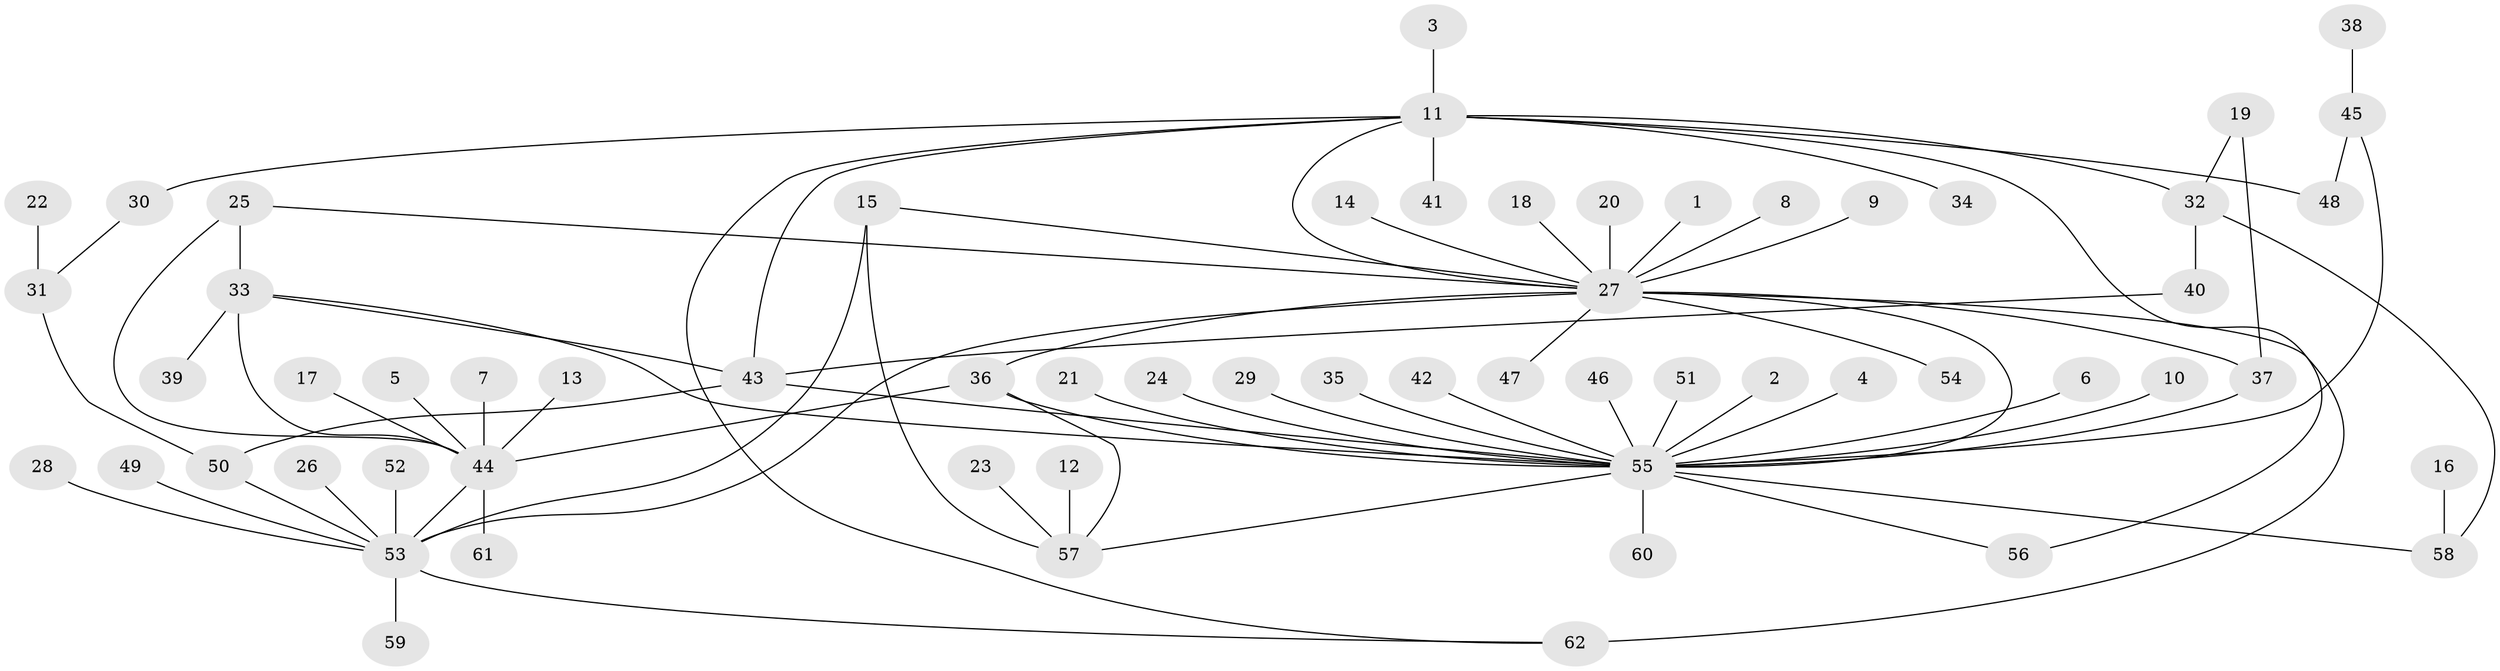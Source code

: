 // original degree distribution, {20: 0.008130081300813009, 13: 0.016260162601626018, 6: 0.032520325203252036, 1: 0.5853658536585366, 24: 0.008130081300813009, 2: 0.16260162601626016, 11: 0.008130081300813009, 4: 0.024390243902439025, 5: 0.024390243902439025, 7: 0.008130081300813009, 3: 0.12195121951219512}
// Generated by graph-tools (version 1.1) at 2025/01/03/09/25 03:01:40]
// undirected, 62 vertices, 81 edges
graph export_dot {
graph [start="1"]
  node [color=gray90,style=filled];
  1;
  2;
  3;
  4;
  5;
  6;
  7;
  8;
  9;
  10;
  11;
  12;
  13;
  14;
  15;
  16;
  17;
  18;
  19;
  20;
  21;
  22;
  23;
  24;
  25;
  26;
  27;
  28;
  29;
  30;
  31;
  32;
  33;
  34;
  35;
  36;
  37;
  38;
  39;
  40;
  41;
  42;
  43;
  44;
  45;
  46;
  47;
  48;
  49;
  50;
  51;
  52;
  53;
  54;
  55;
  56;
  57;
  58;
  59;
  60;
  61;
  62;
  1 -- 27 [weight=1.0];
  2 -- 55 [weight=1.0];
  3 -- 11 [weight=1.0];
  4 -- 55 [weight=1.0];
  5 -- 44 [weight=1.0];
  6 -- 55 [weight=1.0];
  7 -- 44 [weight=1.0];
  8 -- 27 [weight=1.0];
  9 -- 27 [weight=1.0];
  10 -- 55 [weight=1.0];
  11 -- 27 [weight=1.0];
  11 -- 30 [weight=1.0];
  11 -- 32 [weight=1.0];
  11 -- 34 [weight=1.0];
  11 -- 41 [weight=1.0];
  11 -- 43 [weight=1.0];
  11 -- 48 [weight=1.0];
  11 -- 56 [weight=1.0];
  11 -- 62 [weight=1.0];
  12 -- 57 [weight=1.0];
  13 -- 44 [weight=1.0];
  14 -- 27 [weight=1.0];
  15 -- 27 [weight=1.0];
  15 -- 53 [weight=1.0];
  15 -- 57 [weight=1.0];
  16 -- 58 [weight=1.0];
  17 -- 44 [weight=1.0];
  18 -- 27 [weight=1.0];
  19 -- 32 [weight=1.0];
  19 -- 37 [weight=1.0];
  20 -- 27 [weight=1.0];
  21 -- 55 [weight=1.0];
  22 -- 31 [weight=1.0];
  23 -- 57 [weight=1.0];
  24 -- 55 [weight=1.0];
  25 -- 27 [weight=1.0];
  25 -- 33 [weight=1.0];
  25 -- 44 [weight=1.0];
  26 -- 53 [weight=1.0];
  27 -- 36 [weight=1.0];
  27 -- 37 [weight=1.0];
  27 -- 47 [weight=1.0];
  27 -- 53 [weight=1.0];
  27 -- 54 [weight=1.0];
  27 -- 55 [weight=1.0];
  27 -- 62 [weight=2.0];
  28 -- 53 [weight=1.0];
  29 -- 55 [weight=1.0];
  30 -- 31 [weight=1.0];
  31 -- 50 [weight=1.0];
  32 -- 40 [weight=1.0];
  32 -- 58 [weight=1.0];
  33 -- 39 [weight=1.0];
  33 -- 43 [weight=1.0];
  33 -- 44 [weight=2.0];
  33 -- 55 [weight=1.0];
  35 -- 55 [weight=1.0];
  36 -- 44 [weight=1.0];
  36 -- 55 [weight=1.0];
  36 -- 57 [weight=1.0];
  37 -- 55 [weight=1.0];
  38 -- 45 [weight=1.0];
  40 -- 43 [weight=1.0];
  42 -- 55 [weight=1.0];
  43 -- 50 [weight=1.0];
  43 -- 55 [weight=1.0];
  44 -- 53 [weight=2.0];
  44 -- 61 [weight=1.0];
  45 -- 48 [weight=1.0];
  45 -- 55 [weight=1.0];
  46 -- 55 [weight=1.0];
  49 -- 53 [weight=1.0];
  50 -- 53 [weight=1.0];
  51 -- 55 [weight=1.0];
  52 -- 53 [weight=1.0];
  53 -- 59 [weight=1.0];
  53 -- 62 [weight=1.0];
  55 -- 56 [weight=1.0];
  55 -- 57 [weight=1.0];
  55 -- 58 [weight=1.0];
  55 -- 60 [weight=1.0];
}
